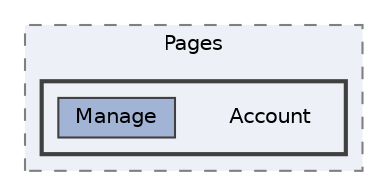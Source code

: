 digraph "E:/Users/venel/Desktop/TravellerV2/traveller/Traveller-Server/Areas/Identity/Pages/Account"
{
 // LATEX_PDF_SIZE
  bgcolor="transparent";
  edge [fontname=Helvetica,fontsize=10,labelfontname=Helvetica,labelfontsize=10];
  node [fontname=Helvetica,fontsize=10,shape=box,height=0.2,width=0.4];
  compound=true
  subgraph clusterdir_ea585c7462a95474ddc1ea1efb3e3e9c {
    graph [ bgcolor="#edf0f7", pencolor="grey50", label="Pages", fontname=Helvetica,fontsize=10 style="filled,dashed", URL="dir_ea585c7462a95474ddc1ea1efb3e3e9c.html",tooltip=""]
  subgraph clusterdir_0bb2a1744a56c3895a7846640fedfd6e {
    graph [ bgcolor="#edf0f7", pencolor="grey25", label="", fontname=Helvetica,fontsize=10 style="filled,bold", URL="dir_0bb2a1744a56c3895a7846640fedfd6e.html",tooltip=""]
    dir_0bb2a1744a56c3895a7846640fedfd6e [shape=plaintext, label="Account"];
  dir_8a00b0e3156dc554448956185cf314ef [label="Manage", fillcolor="#a2b4d6", color="grey25", style="filled", URL="dir_8a00b0e3156dc554448956185cf314ef.html",tooltip=""];
  }
  }
}
